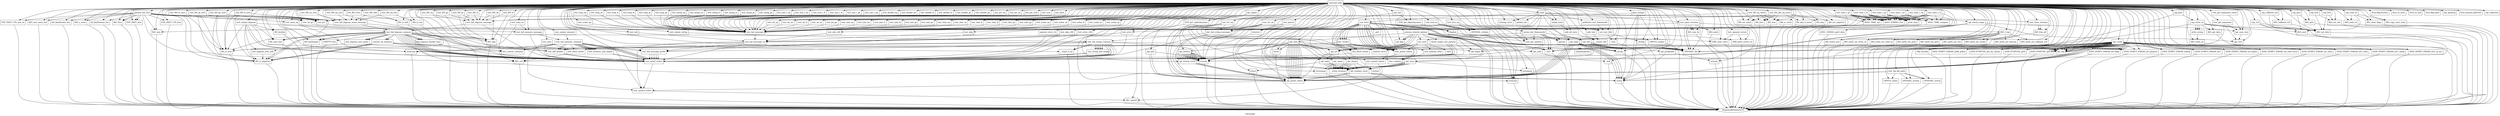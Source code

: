 digraph "Call graph" {
	label="Call graph";

	Node0x56050e9a8550 [shape=record,label="{external node}"];
	Node0x56050e9a8550 -> Node0x56050e7370d0;
	Node0x56050e9a8550 -> Node0x56050e772790;
	Node0x56050e9a8550 -> Node0x56050e738990;
	Node0x56050e9a8550 -> Node0x56050e736110;
	Node0x56050e9a8550 -> Node0x56050e772800;
	Node0x56050e9a8550 -> Node0x56050e772920;
	Node0x56050e9a8550 -> Node0x56050e772990;
	Node0x56050e9a8550 -> Node0x56050e772a00;
	Node0x56050e9a8550 -> Node0x56050e772a70;
	Node0x56050e9a8550 -> Node0x56050e772b50;
	Node0x56050e9a8550 -> Node0x56050e772c30;
	Node0x56050e9a8550 -> Node0x56050e772ca0;
	Node0x56050e9a8550 -> Node0x56050e738920;
	Node0x56050e9a8550 -> Node0x56050e738be0;
	Node0x56050e9a8550 -> Node0x56050e738c50;
	Node0x56050e9a8550 -> Node0x56050e7726f0;
	Node0x56050e9a8550 -> Node0x56050e738d50;
	Node0x56050e9a8550 -> Node0x56050e70ed10;
	Node0x56050e9a8550 -> Node0x56050e70ed80;
	Node0x56050e9a8550 -> Node0x56050e70edb0;
	Node0x56050e9a8550 -> Node0x56050e70f010;
	Node0x56050e9a8550 -> Node0x56050e70f200;
	Node0x56050e9a8550 -> Node0x56050e70f270;
	Node0x56050e9a8550 -> Node0x56050e70f310;
	Node0x56050e9a8550 -> Node0x56050e70f3b0;
	Node0x56050e9a8550 -> Node0x56050e70f450;
	Node0x56050e9a8550 -> Node0x56050e9a55a0;
	Node0x56050e9a8550 -> Node0x56050e9a5640;
	Node0x56050e9a8550 -> Node0x56050e9a56e0;
	Node0x56050e9a8550 -> Node0x56050e9a5750;
	Node0x56050e9a8550 -> Node0x56050e9a58a0;
	Node0x56050e9a8550 -> Node0x56050e9a57c0;
	Node0x56050e9a8550 -> Node0x56050e9a5940;
	Node0x56050e9a8550 -> Node0x56050e9a61c0;
	Node0x56050e9a8550 -> Node0x56050e9a6260;
	Node0x56050e9a8550 -> Node0x56050e9a61f0;
	Node0x56050e9a8550 -> Node0x56050e9a63a0;
	Node0x56050e9a8550 -> Node0x56050e9a63d0;
	Node0x56050e9a8550 -> Node0x56050e9a6480;
	Node0x56050e9a8550 -> Node0x56050e9a64f0;
	Node0x56050e9a8550 -> Node0x56050e9a65f0;
	Node0x56050e9a8550 -> Node0x56050e9a69a0;
	Node0x56050e9a8550 -> Node0x56050e9a6ab0;
	Node0x56050e9a8550 -> Node0x56050e9a6bc0;
	Node0x56050e9a8550 -> Node0x56050e9a68c0;
	Node0x56050e9a8550 -> Node0x56050e9a6bf0;
	Node0x56050e9a8550 -> Node0x56050e70f040;
	Node0x56050e9a8550 -> Node0x56050e9a57f0;
	Node0x56050e9a8550 -> Node0x56050e70f4f0;
	Node0x56050e9a8550 -> Node0x56050e70f160;
	Node0x56050e9a8550 -> Node0x56050e9a6690;
	Node0x56050e9a8550 -> Node0x56050e70eed0;
	Node0x56050e9a8550 -> Node0x56050e9a6dd0;
	Node0x56050e9a8550 -> Node0x56050e9a6e00;
	Node0x56050e9a8550 -> Node0x56050e9a6fa0;
	Node0x56050e9a8550 -> Node0x56050e9a7080;
	Node0x56050e9a8550 -> Node0x56050e9a70b0;
	Node0x56050e9a8550 -> Node0x56050e9a7120;
	Node0x56050e9a8550 -> Node0x56050e9a71d0;
	Node0x56050e9a8550 -> Node0x56050e9a7270;
	Node0x56050e9a8550 -> Node0x56050e9a73f0;
	Node0x56050e9a8550 -> Node0x56050e9a7420;
	Node0x56050e9a8550 -> Node0x56050e9a7590;
	Node0x56050e9a8550 -> Node0x56050e9a75c0;
	Node0x56050e9a8550 -> Node0x56050e9a7630;
	Node0x56050e9a8550 -> Node0x56050e9a5a80;
	Node0x56050e9a8550 -> Node0x56050e9a5b20;
	Node0x56050e9a8550 -> Node0x56050e9a5bc0;
	Node0x56050e9a8550 -> Node0x56050e772ae0;
	Node0x56050e9a8550 -> Node0x56050e9a5c90;
	Node0x56050e9a8550 -> Node0x56050e9a5d30;
	Node0x56050e9a8550 -> Node0x56050e9a5dd0;
	Node0x56050e9a8550 -> Node0x56050e9a5e70;
	Node0x56050e9a8550 -> Node0x56050e9a5f10;
	Node0x56050e9a8550 -> Node0x56050e9a5fb0;
	Node0x56050e9a8550 -> Node0x56050e9a6050;
	Node0x56050e9a8550 -> Node0x56050e9a60f0;
	Node0x56050e9a8550 -> Node0x56050e9a6150;
	Node0x56050e9a8550 -> Node0x56050e9a77a0;
	Node0x56050e9a8550 -> Node0x56050e9a7840;
	Node0x56050e9a8550 -> Node0x56050e9a78e0;
	Node0x56050e9a8550 -> Node0x56050e9a7980;
	Node0x56050e9a8550 -> Node0x56050e9a7a20;
	Node0x56050e9a8550 -> Node0x56050e9a7ac0;
	Node0x56050e9a8550 -> Node0x56050e9a7b60;
	Node0x56050e9a8550 -> Node0x56050e9a7c00;
	Node0x56050e9a8550 -> Node0x56050e9a7ca0;
	Node0x56050e9a8550 -> Node0x56050e9a7d40;
	Node0x56050e9a8550 -> Node0x56050e9a7de0;
	Node0x56050e9a8550 -> Node0x56050e9a7e80;
	Node0x56050e9a8550 -> Node0x56050e9a7f20;
	Node0x56050e9a8550 -> Node0x56050e9a7fc0;
	Node0x56050e9a8550 -> Node0x56050e7764d0;
	Node0x56050e9a8550 -> Node0x56050e776570;
	Node0x56050e9a8550 -> Node0x56050e776610;
	Node0x56050e9a8550 -> Node0x56050e7766b0;
	Node0x56050e9a8550 -> Node0x56050e776750;
	Node0x56050e9a8550 -> Node0x56050e7767f0;
	Node0x56050e9a8550 -> Node0x56050e776890;
	Node0x56050e9a8550 -> Node0x56050e776930;
	Node0x56050e9a8550 -> Node0x56050e7769d0;
	Node0x56050e9a8550 -> Node0x56050e776a70;
	Node0x56050e9a8550 -> Node0x56050e776b10;
	Node0x56050e9a8550 -> Node0x56050e776bb0;
	Node0x56050e9a8550 -> Node0x56050e776c50;
	Node0x56050e9a8550 -> Node0x56050e776cf0;
	Node0x56050e9a8550 -> Node0x56050e776d90;
	Node0x56050e9a8550 -> Node0x56050e776e30;
	Node0x56050e9a8550 -> Node0x56050e776ed0;
	Node0x56050e9a8550 -> Node0x56050e776f70;
	Node0x56050e9a8550 -> Node0x56050e777010;
	Node0x56050e9a8550 -> Node0x56050e7770b0;
	Node0x56050e9a8550 -> Node0x56050e777150;
	Node0x56050e9a8550 -> Node0x56050e7771f0;
	Node0x56050e9a8550 -> Node0x56050e777290;
	Node0x56050e9a8550 -> Node0x56050e772870;
	Node0x56050e9a8550 -> Node0x56050e777360;
	Node0x56050e9a8550 -> Node0x56050e777400;
	Node0x56050e9a8550 -> Node0x56050e7774a0;
	Node0x56050e9a8550 -> Node0x56050e777660;
	Node0x56050e9a8550 -> Node0x56050e777690;
	Node0x56050e9a8550 -> Node0x56050e7777d0;
	Node0x56050e9a8550 -> Node0x56050e777870;
	Node0x56050e9a8550 -> Node0x56050e7779a0;
	Node0x56050e9a8550 -> Node0x56050e772bc0;
	Node0x56050e9a8550 -> Node0x56050e7779d0;
	Node0x56050e9a8550 -> Node0x56050e777bb0;
	Node0x56050e9a8550 -> Node0x56050e777be0;
	Node0x56050e9a8550 -> Node0x56050e777ce0;
	Node0x56050e9a8550 -> Node0x56050e7754c0;
	Node0x56050e9a8550 -> Node0x56050e775530;
	Node0x56050e9a8550 -> Node0x56050e775690;
	Node0x56050e9a8550 -> Node0x56050e7756c0;
	Node0x56050e9a8550 -> Node0x56050e775780;
	Node0x56050e9a8550 -> Node0x56050e775840;
	Node0x56050e9a8550 -> Node0x56050e775940;
	Node0x56050e9a8550 -> Node0x56050e775ac0;
	Node0x56050e9a8550 -> Node0x56050e775af0;
	Node0x56050e9a8550 -> Node0x56050e775b60;
	Node0x56050e9a8550 -> Node0x56050e775cb0;
	Node0x56050e9a8550 -> Node0x56050e775d20;
	Node0x56050e9a8550 -> Node0x56050e775e70;
	Node0x56050e9a8550 -> Node0x56050e775ee0;
	Node0x56050e9a8550 -> Node0x56050e776070;
	Node0x56050e9a8550 -> Node0x56050e776110;
	Node0x56050e9a8550 -> Node0x56050e776180;
	Node0x56050e9a8550 -> Node0x56050e776270;
	Node0x56050e9a8550 -> Node0x56050e7762a0;
	Node0x56050e9a8550 -> Node0x56050e7763a0;
	Node0x56050e9a8550 -> Node0x56050e776440;
	Node0x56050e9a8550 -> Node0x56050e7763d0;
	Node0x56050e9a8550 -> Node0x56050e777f60;
	Node0x56050e9a8550 -> Node0x56050e7781a0;
	Node0x56050e9a8550 -> Node0x56050e778210;
	Node0x56050e9a8550 -> Node0x56050e778240;
	Node0x56050e9a8550 -> Node0x56050e7782f0;
	Node0x56050e9a8550 -> Node0x56050e778500;
	Node0x56050e9a8550 -> Node0x56050e778570;
	Node0x56050e9a8550 -> Node0x56050e7785a0;
	Node0x56050e9a8550 -> Node0x56050e7787d0;
	Node0x56050e9a8550 -> Node0x56050e7788a0;
	Node0x56050e9a8550 -> Node0x56050e7789a0;
	Node0x56050e9a8550 -> Node0x56050e7789d0;
	Node0x56050e9a8550 -> Node0x56050e778b50;
	Node0x56050e9a8550 -> Node0x56050e778cd0;
	Node0x56050e9a8550 -> Node0x56050e778e50;
	Node0x56050e9a8550 -> Node0x56050e778fd0;
	Node0x56050e9a8550 -> Node0x56050e7791c0;
	Node0x56050e9a8550 -> Node0x56050e779230;
	Node0x56050e9a8550 -> Node0x56050e70ef40;
	Node0x56050e9a8550 -> Node0x56050e70f6f0;
	Node0x56050e9a8550 -> Node0x56050e779260;
	Node0x56050e9a8550 -> Node0x56050e779430;
	Node0x56050e9a8550 -> Node0x56050e779460;
	Node0x56050e9a8550 -> Node0x56050e72bd30;
	Node0x56050e9a8550 -> Node0x56050e72bdd0;
	Node0x56050e9a8550 -> Node0x56050e72be40;
	Node0x56050e9a8550 -> Node0x56050e72bf30;
	Node0x56050e9a8550 -> Node0x56050e70f8e0;
	Node0x56050e9a8550 -> Node0x56050e72bf60;
	Node0x56050e9a8550 -> Node0x56050e72c020;
	Node0x56050e9a8550 -> Node0x56050e72c210;
	Node0x56050e9a8550 -> Node0x56050e72c2c0;
	Node0x56050e9a8550 -> Node0x56050e72c2f0;
	Node0x56050e9a8550 -> Node0x56050e72c570;
	Node0x56050e9a8550 -> Node0x56050e72c5a0;
	Node0x56050e9a8550 -> Node0x56050e72c790;
	Node0x56050e9a8550 -> Node0x56050e72c7c0;
	Node0x56050e9a8550 -> Node0x56050e72c9b0;
	Node0x56050e9a8550 -> Node0x56050e70f8b0;
	Node0x56050e9a8550 -> Node0x56050e72c9e0;
	Node0x56050e9a8550 -> Node0x56050e72cba0;
	Node0x56050e9a8550 -> Node0x56050e72cc10;
	Node0x56050e9a8550 -> Node0x56050e72cc80;
	Node0x56050e9a8550 -> Node0x56050e72ccf0;
	Node0x56050e9a8550 -> Node0x56050e72cd60;
	Node0x56050e9a8550 -> Node0x56050e72d1e0;
	Node0x56050e9a8550 -> Node0x56050e72d250;
	Node0x56050e9a8550 -> Node0x56050e72d2c0;
	Node0x56050e9a8550 -> Node0x56050e72d330;
	Node0x56050e9a8550 -> Node0x56050e72d3a0;
	Node0x56050e9a8550 -> Node0x56050e72dc20;
	Node0x56050e9a8550 -> Node0x56050e72dc90;
	Node0x56050e9a8550 -> Node0x56050e72dd00;
	Node0x56050e9a8550 -> Node0x56050e72dd70;
	Node0x56050e9a8550 -> Node0x56050e70f790;
	Node0x56050e9a8550 -> Node0x56050e72e0e0;
	Node0x56050e9a8550 -> Node0x56050e72e070;
	Node0x56050e9a8550 -> Node0x56050e72e1c0;
	Node0x56050e9a8550 -> Node0x56050e70f840;
	Node0x56050e9a8550 -> Node0x56050e72e290;
	Node0x56050e9a8550 -> Node0x56050e9a6b20;
	Node0x56050e9a8550 -> Node0x56050e9a6a10;
	Node0x56050e9a8550 -> Node0x56050e70f720;
	Node0x56050e9a8550 -> Node0x56050e9a6660;
	Node0x56050e9a8550 -> Node0x56050e72e2f0;
	Node0x56050e9a8550 -> Node0x56050e72e480;
	Node0x56050e9a8550 -> Node0x56050e9a6930;
	Node0x56050e9a8550 -> Node0x56050e72e550;
	Node0x56050e9a8550 -> Node0x56050e9a5480;
	Node0x56050e9a8550 -> Node0x56050e72e5f0;
	Node0x56050e9a8550 -> Node0x56050e9a6ca0;
	Node0x56050e9a8550 -> Node0x56050e70f0f0;
	Node0x56050e9a8550 -> Node0x56050e9a54f0;
	Node0x56050e9a8550 -> Node0x56050e72e750;
	Node0x56050e9a8550 -> Node0x56050e7774d0;
	Node0x56050e9a8550 -> Node0x56050e72eaf0;
	Node0x56050e9a8550 -> Node0x56050e72eff0;
	Node0x56050e9a8550 -> Node0x56050e777d80;
	Node0x56050e9a8550 -> Node0x56050e72f180;
	Node0x56050e9a8550 -> Node0x56050e72f2f0;
	Node0x56050e9a8550 -> Node0x56050e72f7e0;
	Node0x56050e9a8550 -> Node0x56050e7755d0;
	Node0x56050e9a8550 -> Node0x56050e72fa30;
	Node0x56050e9a8550 -> Node0x56050e72faa0;
	Node0x56050e9a8550 -> Node0x56050e777b40;
	Node0x56050e9a8550 -> Node0x56050e72fd10;
	Node0x56050e9a8550 -> Node0x56050e9a6700;
	Node0x56050e9a8550 -> Node0x56050e72e3d0;
	Node0x56050e9a8550 -> Node0x56050e72feb0;
	Node0x56050e9a8550 -> Node0x56050e730320;
	Node0x56050e9a8550 -> Node0x56050e72ff50;
	Node0x56050e9a8550 -> Node0x56050e730580;
	Node0x56050e9a8550 -> Node0x56050e72fee0;
	Node0x56050e9a8550 -> Node0x56050e730770;
	Node0x56050e9a8550 -> Node0x56050e730050;
	Node0x56050e9a8550 -> Node0x56050e730810;
	Node0x56050e9a8550 -> Node0x56050e7300c0;
	Node0x56050e9a8550 -> Node0x56050e730970;
	Node0x56050e9a8550 -> Node0x56050e730130;
	Node0x56050e9a8550 -> Node0x56050e730af0;
	Node0x56050e9a8550 -> Node0x56050e7301a0;
	Node0x56050e9a8550 -> Node0x56050e7bb770;
	Node0x56050e9a8550 -> Node0x56050e730210;
	Node0x56050e9a8550 -> Node0x56050e7bb860;
	Node0x56050e9a8550 -> Node0x56050e730280;
	Node0x56050e9a8550 -> Node0x56050e730390;
	Node0x56050e9a8550 -> Node0x56050e7bb900;
	Node0x56050e9a8550 -> Node0x56050e7303c0;
	Node0x56050e9a8550 -> Node0x56050e730b90;
	Node0x56050e9a8550 -> Node0x56050e7308b0;
	Node0x56050e9a8550 -> Node0x56050e730620;
	Node0x56050e9a8550 -> Node0x56050e7305b0;
	Node0x56050e9a8550 -> Node0x56050e7306d0;
	Node0x56050e9a8550 -> Node0x56050e730430;
	Node0x56050e9a8550 -> Node0x56050e729dc0;
	Node0x56050e772790 [shape=record,label="{params_bio_test}"];
	Node0x56050e772790 -> Node0x56050e736110;
	Node0x56050e772790 -> Node0x56050e772870;
	Node0x56050e772790 -> Node0x56050e772800;
	Node0x56050e772790 -> Node0x56050e772870;
	Node0x56050e772790 -> Node0x56050e772920;
	Node0x56050e772790 -> Node0x56050e772870;
	Node0x56050e772790 -> Node0x56050e772990;
	Node0x56050e772790 -> Node0x56050e772a00;
	Node0x56050e772790 -> Node0x56050e772870;
	Node0x56050e772790 -> Node0x56050e772a70;
	Node0x56050e772790 -> Node0x56050e772ae0;
	Node0x56050e772790 -> Node0x56050e772b50;
	Node0x56050e772790 -> Node0x56050e772ae0;
	Node0x56050e772790 -> Node0x56050e772bc0;
	Node0x56050e772790 -> Node0x56050e772c30;
	Node0x56050e772790 -> Node0x56050e772c30;
	Node0x56050e772790 -> Node0x56050e772ca0;
	Node0x56050e772790 -> Node0x56050e772ca0;
	Node0x56050e772790 -> Node0x56050e738920;
	Node0x56050e7370d0 [shape=record,label="{setup_tests}"];
	Node0x56050e7370d0 -> Node0x56050e7726f0;
	Node0x56050e738990 [shape=record,label="{llvm.dbg.declare}"];
	Node0x56050e736110 [shape=record,label="{EVP_PKEY_CTX_new_id}"];
	Node0x56050e736110 -> Node0x56050e9a3e70;
	Node0x56050e70f310 [shape=record,label="{free}"];
	Node0x56050e70f310 -> Node0x56050e9a3e70;
	Node0x56050e70f3b0 [shape=record,label="{strdup}"];
	Node0x56050e70f3b0 -> Node0x56050e9a3e70;
	Node0x56050e70f450 [shape=record,label="{run_tests}"];
	Node0x56050e70f450 -> Node0x56050e70f4c0;
	Node0x56050e70f450 -> Node0x56050e70f040;
	Node0x56050e70f450 -> Node0x56050e70f040;
	Node0x56050e70f450 -> Node0x56050e70f040;
	Node0x56050e70f450 -> Node0x56050e70f0f0;
	Node0x56050e70f450 -> Node0x56050e70f4f0;
	Node0x56050e70f450 -> Node0x56050e70f040;
	Node0x56050e70f450 -> Node0x56050e70f040;
	Node0x56050e70f450 -> Node0x56050e70f0f0;
	Node0x56050e70f450 -> Node0x56050e70f270;
	Node0x56050e70f450 -> Node0x56050e9a3e70;
	Node0x56050e70f450 -> Node0x56050e70f5a0;
	Node0x56050e70f450 -> Node0x56050e70f610;
	Node0x56050e70f450 -> Node0x56050e70f040;
	Node0x56050e70f450 -> Node0x56050e70f040;
	Node0x56050e70f450 -> Node0x56050e70f0f0;
	Node0x56050e70f450 -> Node0x56050e70f4f0;
	Node0x56050e70f450 -> Node0x56050e70f680;
	Node0x56050e70f450 -> Node0x56050e70f270;
	Node0x56050e70f450 -> Node0x56050e9a3e70;
	Node0x56050e70f450 -> Node0x56050e70f610;
	Node0x56050e70f450 -> Node0x56050e70f5a0;
	Node0x56050e70f450 -> Node0x56050e70f5a0;
	Node0x56050e70f450 -> Node0x56050e70f5a0;
	Node0x56050e70f4c0 [shape=record,label="{process_shared_options}"];
	Node0x56050e70f4c0 -> Node0x56050e70f6f0;
	Node0x56050e70f4c0 -> Node0x56050e70f790;
	Node0x56050e70f4c0 -> Node0x56050e70eed0;
	Node0x56050e70f4c0 -> Node0x56050e70f720;
	Node0x56050e70f4c0 -> Node0x56050e70f840;
	Node0x56050e70f4c0 -> Node0x56050e70f8b0;
	Node0x56050e70f4c0 -> Node0x56050e70f840;
	Node0x56050e70f4c0 -> Node0x56050e70f8b0;
	Node0x56050e70f4c0 -> Node0x56050e70f8e0;
	Node0x56050e70f4c0 -> Node0x56050e70f8b0;
	Node0x56050e70f4c0 -> Node0x56050e70f8e0;
	Node0x56050e70f4c0 -> Node0x56050e70f8b0;
	Node0x56050e70f4c0 -> Node0x56050e70f8e0;
	Node0x56050e70f4c0 -> Node0x56050e70ee60;
	Node0x56050e70f4c0 -> Node0x56050e9a5450;
	Node0x56050e70f5a0 [shape=record,label="{test_verdict}"];
	Node0x56050e70f5a0 -> Node0x56050e70f0f0;
	Node0x56050e70f5a0 -> Node0x56050e9a54f0;
	Node0x56050e70f5a0 -> Node0x56050e70f040;
	Node0x56050e70f5a0 -> Node0x56050e9a5480;
	Node0x56050e70f5a0 -> Node0x56050e70f040;
	Node0x56050e70f5a0 -> Node0x56050e70f040;
	Node0x56050e70f5a0 -> Node0x56050e70f0f0;
	Node0x56050e70f610 [shape=record,label="{finalize}"];
	Node0x56050e70f610 -> Node0x56050e9a55a0;
	Node0x56050e70f610 -> Node0x56050e9a5640;
	Node0x56050e70f680 [shape=record,label="{gcd}"];
	Node0x56050e9a55a0 [shape=record,label="{ERR_clear_error}"];
	Node0x56050e9a55a0 -> Node0x56050e9a3e70;
	Node0x56050e777ce0 [shape=record,label="{BN_cmp}"];
	Node0x56050e777ce0 -> Node0x56050e9a3e70;
	Node0x56050e7754c0 [shape=record,label="{test_BN_eq_zero}"];
	Node0x56050e7754c0 -> Node0x56050e775530;
	Node0x56050e7754c0 -> Node0x56050e7755d0;
	Node0x56050e775530 [shape=record,label="{BN_is_zero}"];
	Node0x56050e775530 -> Node0x56050e9a3e70;
	Node0x56050e775690 [shape=record,label="{test_BN_ne}"];
	Node0x56050e775690 -> Node0x56050e777ce0;
	Node0x56050e775690 -> Node0x56050e777d80;
	Node0x56050e7756c0 [shape=record,label="{test_BN_ne_zero}"];
	Node0x56050e7756c0 -> Node0x56050e775530;
	Node0x56050e7756c0 -> Node0x56050e7755d0;
	Node0x56050e775780 [shape=record,label="{test_BN_gt}"];
	Node0x56050e775780 -> Node0x56050e777ce0;
	Node0x56050e775780 -> Node0x56050e777d80;
	Node0x56050e775840 [shape=record,label="{test_BN_gt_zero}"];
	Node0x56050e775840 -> Node0x56050e775940;
	Node0x56050e775840 -> Node0x56050e775530;
	Node0x56050e775840 -> Node0x56050e7755d0;
	Node0x56050e775940 [shape=record,label="{BN_is_negative}"];
	Node0x56050e775940 -> Node0x56050e9a3e70;
	Node0x56050e775ac0 [shape=record,label="{test_BN_ge}"];
	Node0x56050e775ac0 -> Node0x56050e777ce0;
	Node0x56050e775ac0 -> Node0x56050e777d80;
	Node0x56050e730050 [shape=record,label="{BIO_meth_set_puts}"];
	Node0x56050e730050 -> Node0x56050e9a3e70;
	Node0x56050e730810 [shape=record,label="{tap_gets}"];
	Node0x56050e730810 -> Node0x56050e730390;
	Node0x56050e730810 -> Node0x56050e7308b0;
	Node0x56050e7300c0 [shape=record,label="{BIO_meth_set_gets}"];
	Node0x56050e7300c0 -> Node0x56050e9a3e70;
	Node0x56050e730970 [shape=record,label="{tap_ctrl}"];
	Node0x56050e730970 -> Node0x56050e730390;
	Node0x56050e730970 -> Node0x56050e7303c0;
	Node0x56050e730970 -> Node0x56050e772b50;
	Node0x56050e730130 [shape=record,label="{BIO_meth_set_ctrl}"];
	Node0x56050e730130 -> Node0x56050e9a3e70;
	Node0x56050e730af0 [shape=record,label="{tap_new}"];
	Node0x56050e730af0 -> Node0x56050e7303c0;
	Node0x56050e730af0 -> Node0x56050e730b90;
	Node0x56050e7301a0 [shape=record,label="{BIO_meth_set_create}"];
	Node0x56050e7301a0 -> Node0x56050e9a3e70;
	Node0x56050e7bb770 [shape=record,label="{tap_free}"];
	Node0x56050e7bb770 -> Node0x56050e7303c0;
	Node0x56050e7bb770 -> Node0x56050e730b90;
	Node0x56050e730210 [shape=record,label="{BIO_meth_set_destroy}"];
	Node0x56050e730210 -> Node0x56050e9a3e70;
	Node0x56050e7bb860 [shape=record,label="{tap_callback_ctrl}"];
	Node0x56050e7bb860 -> Node0x56050e730390;
	Node0x56050e7bb860 -> Node0x56050e7bb900;
	Node0x56050e730280 [shape=record,label="{BIO_meth_set_callback_ctrl}"];
	Node0x56050e730280 -> Node0x56050e9a3e70;
	Node0x56050e730390 [shape=record,label="{BIO_next}"];
	Node0x56050e730390 -> Node0x56050e9a3e70;
	Node0x56050e7bb900 [shape=record,label="{BIO_callback_ctrl}"];
	Node0x56050e7bb900 -> Node0x56050e9a3e70;
	Node0x56050e7303c0 [shape=record,label="{BIO_set_data}"];
	Node0x56050e7303c0 -> Node0x56050e9a3e70;
	Node0x56050e730b90 [shape=record,label="{BIO_set_init}"];
	Node0x56050e730b90 -> Node0x56050e9a3e70;
	Node0x56050e7308b0 [shape=record,label="{BIO_gets}"];
	Node0x56050e7308b0 -> Node0x56050e9a3e70;
	Node0x56050e730620 [shape=record,label="{BIO_read_ex}"];
	Node0x56050e730620 -> Node0x56050e9a3e70;
	Node0x56050e772800 [shape=record,label="{BIO_new_mem_buf}"];
	Node0x56050e772800 -> Node0x56050e9a3e70;
	Node0x56050e772920 [shape=record,label="{d2i_KeyParams_bio}"];
	Node0x56050e772920 -> Node0x56050e9a3e70;
	Node0x56050e772990 [shape=record,label="{BIO_s_mem}"];
	Node0x56050e772990 -> Node0x56050e9a3e70;
	Node0x56050e772a00 [shape=record,label="{BIO_new}"];
	Node0x56050e772a00 -> Node0x56050e9a3e70;
	Node0x56050e772a70 [shape=record,label="{i2d_KeyParams_bio}"];
	Node0x56050e772a70 -> Node0x56050e9a3e70;
	Node0x56050e772b50 [shape=record,label="{BIO_ctrl}"];
	Node0x56050e772b50 -> Node0x56050e9a3e70;
	Node0x56050e772c30 [shape=record,label="{BIO_free}"];
	Node0x56050e772c30 -> Node0x56050e9a3e70;
	Node0x56050e772ca0 [shape=record,label="{EVP_PKEY_free}"];
	Node0x56050e772ca0 -> Node0x56050e9a3e70;
	Node0x56050e738920 [shape=record,label="{EVP_PKEY_CTX_free}"];
	Node0x56050e738920 -> Node0x56050e9a3e70;
	Node0x56050e738be0 [shape=record,label="{add_test}"];
	Node0x56050e738be0 -> Node0x56050e738c50;
	Node0x56050e738c50 [shape=record,label="{__assert_fail}"];
	Node0x56050e738c50 -> Node0x56050e9a3e70;
	Node0x56050e7726f0 [shape=record,label="{add_all_tests}"];
	Node0x56050e7726f0 -> Node0x56050e738c50;
	Node0x56050e738d50 [shape=record,label="{subtest_level}"];
	Node0x56050e70ed10 [shape=record,label="{setup_test_framework}"];
	Node0x56050e70ed10 -> Node0x56050e70ed80;
	Node0x56050e70ed10 -> Node0x56050e70ed80;
	Node0x56050e70ed10 -> Node0x56050e70edb0;
	Node0x56050e70ed10 -> Node0x56050e70edb0;
	Node0x56050e70ed10 -> Node0x56050e70ee60;
	Node0x56050e70ed10 -> Node0x56050e70eed0;
	Node0x56050e70ed10 -> Node0x56050e70ef40;
	Node0x56050e70ed80 [shape=record,label="{getenv}"];
	Node0x56050e70ed80 -> Node0x56050e9a3e70;
	Node0x56050e70edb0 [shape=record,label="{atoi}"];
	Node0x56050e70edb0 -> Node0x56050e9a3e70;
	Node0x56050e70ee60 [shape=record,label="{set_seed}"];
	Node0x56050e70ee60 -> Node0x56050e70f010;
	Node0x56050e70ee60 -> Node0x56050e738d50;
	Node0x56050e70ee60 -> Node0x56050e70f040;
	Node0x56050e70ee60 -> Node0x56050e70f0f0;
	Node0x56050e70ee60 -> Node0x56050e70f160;
	Node0x56050e70f010 [shape=record,label="{time}"];
	Node0x56050e70f010 -> Node0x56050e9a3e70;
	Node0x56050e70f200 [shape=record,label="{pulldown_test_framework}"];
	Node0x56050e70f200 -> Node0x56050e70f270;
	Node0x56050e70f270 [shape=record,label="{set_test_title}"];
	Node0x56050e70f270 -> Node0x56050e70f310;
	Node0x56050e70f270 -> Node0x56050e70f3b0;
	Node0x56050e9a63d0 [shape=record,label="{CRYPTO_zalloc}"];
	Node0x56050e9a63d0 -> Node0x56050e9a3e70;
	Node0x56050e777290 [shape=record,label="{test_ptr_null}"];
	Node0x56050e777290 -> Node0x56050e9a59b0;
	Node0x56050e772870 [shape=record,label="{test_ptr}"];
	Node0x56050e772870 -> Node0x56050e9a59b0;
	Node0x56050e777360 [shape=record,label="{test_true}"];
	Node0x56050e777360 -> Node0x56050e9a59b0;
	Node0x56050e777400 [shape=record,label="{test_false}"];
	Node0x56050e777400 -> Node0x56050e9a59b0;
	Node0x56050e7774a0 [shape=record,label="{test_str_eq}"];
	Node0x56050e7774a0 -> Node0x56050e9a57c0;
	Node0x56050e7774a0 -> Node0x56050e9a61c0;
	Node0x56050e7774a0 -> Node0x56050e9a61c0;
	Node0x56050e7774a0 -> Node0x56050e7774d0;
	Node0x56050e777660 [shape=record,label="{test_str_ne}"];
	Node0x56050e777660 -> Node0x56050e9a57c0;
	Node0x56050e777660 -> Node0x56050e9a61c0;
	Node0x56050e777660 -> Node0x56050e9a61c0;
	Node0x56050e777660 -> Node0x56050e7774d0;
	Node0x56050e775af0 [shape=record,label="{test_BN_ge_zero}"];
	Node0x56050e775af0 -> Node0x56050e775940;
	Node0x56050e775af0 -> Node0x56050e775530;
	Node0x56050e775af0 -> Node0x56050e7755d0;
	Node0x56050e775b60 [shape=record,label="{test_BN_lt}"];
	Node0x56050e775b60 -> Node0x56050e777ce0;
	Node0x56050e775b60 -> Node0x56050e777d80;
	Node0x56050e775cb0 [shape=record,label="{test_BN_lt_zero}"];
	Node0x56050e775cb0 -> Node0x56050e775940;
	Node0x56050e775cb0 -> Node0x56050e775530;
	Node0x56050e775cb0 -> Node0x56050e7755d0;
	Node0x56050e775d20 [shape=record,label="{test_BN_le}"];
	Node0x56050e775d20 -> Node0x56050e777ce0;
	Node0x56050e775d20 -> Node0x56050e777d80;
	Node0x56050e775e70 [shape=record,label="{test_BN_le_zero}"];
	Node0x56050e775e70 -> Node0x56050e775940;
	Node0x56050e775e70 -> Node0x56050e775530;
	Node0x56050e775e70 -> Node0x56050e7755d0;
	Node0x56050e775ee0 [shape=record,label="{test_BN_eq_one}"];
	Node0x56050e775ee0 -> Node0x56050e776070;
	Node0x56050e775ee0 -> Node0x56050e7755d0;
	Node0x56050e776070 [shape=record,label="{BN_is_one}"];
	Node0x56050e776070 -> Node0x56050e9a3e70;
	Node0x56050e776110 [shape=record,label="{test_BN_odd}"];
	Node0x56050e776110 -> Node0x56050e776180;
	Node0x56050e776110 -> Node0x56050e7755d0;
	Node0x56050e776180 [shape=record,label="{BN_is_odd}"];
	Node0x56050e776180 -> Node0x56050e9a3e70;
	Node0x56050e776270 [shape=record,label="{test_BN_even}"];
	Node0x56050e776270 -> Node0x56050e776180;
	Node0x56050e776270 -> Node0x56050e7755d0;
	Node0x56050e7762a0 [shape=record,label="{test_BN_eq_word}"];
	Node0x56050e7762a0 -> Node0x56050e7763a0;
	Node0x56050e7762a0 -> Node0x56050e776440;
	Node0x56050e7762a0 -> Node0x56050e7763d0;
	Node0x56050e7762a0 -> Node0x56050e777d80;
	Node0x56050e7762a0 -> Node0x56050e777f60;
	Node0x56050e72f8b0 [shape=record,label="{test_bignum_zero_null}"];
	Node0x56050e72f8b0 -> Node0x56050e775940;
	Node0x56050e7755d0 [shape=record,label="{test_fail_bignum_mono_message}"];
	Node0x56050e7755d0 -> Node0x56050e72f090;
	Node0x56050e7755d0 -> Node0x56050e9a57f0;
	Node0x56050e72fa30 [shape=record,label="{test_output_bignum}"];
	Node0x56050e72fa30 -> Node0x56050e775530;
	Node0x56050e72fa30 -> Node0x56050e72f8b0;
	Node0x56050e72fa30 -> Node0x56050e9a57f0;
	Node0x56050e72fa30 -> Node0x56050e72f180;
	Node0x56050e72fa30 -> Node0x56050e72faa0;
	Node0x56050e72fa30 -> Node0x56050e72f980;
	Node0x56050e72fa30 -> Node0x56050e775940;
	Node0x56050e72fa30 -> Node0x56050e9a57f0;
	Node0x56050e72fa30 -> Node0x56050e72f090;
	Node0x56050e72faa0 [shape=record,label="{BN_bn2bin}"];
	Node0x56050e72faa0 -> Node0x56050e9a3e70;
	Node0x56050e777b40 [shape=record,label="{test_fail_memory_message}"];
	Node0x56050e777b40 -> Node0x56050e72fce0;
	Node0x56050e777b40 -> Node0x56050e9a57f0;
	Node0x56050e72fce0 [shape=record,label="{test_fail_memory_common}"];
	Node0x56050e72fce0 -> Node0x56050e9a6dd0;
	Node0x56050e72fce0 -> Node0x56050e72fd80;
	Node0x56050e72fce0 -> Node0x56050e72e970;
	Node0x56050e72fce0 -> Node0x56050e72fd80;
	Node0x56050e72fce0 -> Node0x56050e72fd80;
	Node0x56050e72fce0 -> Node0x56050e7779d0;
	Node0x56050e72fce0 -> Node0x56050e72e970;
	Node0x56050e72fce0 -> Node0x56050e72f980;
	Node0x56050e72fce0 -> Node0x56050e72f980;
	Node0x56050e72fce0 -> Node0x56050e9a57f0;
	Node0x56050e72fce0 -> Node0x56050e72fd80;
	Node0x56050e72fce0 -> Node0x56050e9a57f0;
	Node0x56050e72fce0 -> Node0x56050e72fd80;
	Node0x56050e72fce0 -> Node0x56050e9a57f0;
	Node0x56050e72fce0 -> Node0x56050e9a57f0;
	Node0x56050e72fce0 -> Node0x56050e9a54f0;
	Node0x56050e72fd80 [shape=record,label="{test_memory_null_empty}"];
	Node0x56050e72fd80 -> Node0x56050e9a57f0;
	Node0x56050e72fd80 -> Node0x56050e9a57f0;
	Node0x56050e72fd10 [shape=record,label="{test_output_memory}"];
	Node0x56050e72fd10 -> Node0x56050e72fce0;
	Node0x56050e9a6700 [shape=record,label="{global_init}"];
	Node0x56050e72e3d0 [shape=record,label="{BIO_f_tap}"];
	Node0x56050e72e3d0 -> Node0x56050e72feb0;
	Node0x56050e72e3d0 -> Node0x56050e72ff50;
	Node0x56050e72e3d0 -> Node0x56050e72fee0;
	Node0x56050e72e3d0 -> Node0x56050e730050;
	Node0x56050e72e3d0 -> Node0x56050e7300c0;
	Node0x56050e72e3d0 -> Node0x56050e730130;
	Node0x56050e72e3d0 -> Node0x56050e7301a0;
	Node0x56050e72e3d0 -> Node0x56050e730210;
	Node0x56050e72e3d0 -> Node0x56050e730280;
	Node0x56050e72feb0 [shape=record,label="{BIO_meth_new}"];
	Node0x56050e72feb0 -> Node0x56050e9a3e70;
	Node0x56050e730320 [shape=record,label="{tap_write_ex}"];
	Node0x56050e730320 -> Node0x56050e730390;
	Node0x56050e730320 -> Node0x56050e730430;
	Node0x56050e730320 -> Node0x56050e7303c0;
	Node0x56050e730320 -> Node0x56050e738d50;
	Node0x56050e730320 -> Node0x56050e7304e0;
	Node0x56050e730320 -> Node0x56050e7304e0;
	Node0x56050e730320 -> Node0x56050e7304e0;
	Node0x56050e730320 -> Node0x56050e7303c0;
	Node0x56050e72ff50 [shape=record,label="{BIO_meth_set_write_ex}"];
	Node0x56050e72ff50 -> Node0x56050e9a3e70;
	Node0x56050e730580 [shape=record,label="{tap_read_ex}"];
	Node0x56050e730580 -> Node0x56050e730390;
	Node0x56050e730580 -> Node0x56050e730620;
	Node0x56050e730580 -> Node0x56050e7305b0;
	Node0x56050e730580 -> Node0x56050e7306d0;
	Node0x56050e72fee0 [shape=record,label="{BIO_meth_set_read_ex}"];
	Node0x56050e72fee0 -> Node0x56050e9a3e70;
	Node0x56050e730770 [shape=record,label="{tap_puts}"];
	Node0x56050e730770 -> Node0x56050e9a61c0;
	Node0x56050e730770 -> Node0x56050e730320;
	Node0x56050e9a5640 [shape=record,label="{ERR_print_errors_cb}"];
	Node0x56050e9a5640 -> Node0x56050e9a3e70;
	Node0x56050e9a56e0 [shape=record,label="{llvm.va_start}"];
	Node0x56050e9a5750 [shape=record,label="{llvm.va_end}"];
	Node0x56050e9a5450 [shape=record,label="{check_single_test_params}"];
	Node0x56050e9a5450 -> Node0x56050e9a57c0;
	Node0x56050e9a5450 -> Node0x56050e70edb0;
	Node0x56050e9a5450 -> Node0x56050e9a57f0;
	Node0x56050e9a5450 -> Node0x56050e9a57f0;
	Node0x56050e9a5450 -> Node0x56050e9a57f0;
	Node0x56050e9a58a0 [shape=record,label="{llvm.dbg.label}"];
	Node0x56050e9a57c0 [shape=record,label="{strcmp}"];
	Node0x56050e9a57c0 -> Node0x56050e9a3e70;
	Node0x56050e9a5940 [shape=record,label="{glue_strings}"];
	Node0x56050e9a5940 -> Node0x56050e9a61c0;
	Node0x56050e9a5940 -> Node0x56050e9a6260;
	Node0x56050e9a5940 -> Node0x56050e772870;
	Node0x56050e9a5940 -> Node0x56050e9a61f0;
	Node0x56050e9a5940 -> Node0x56050e9a61c0;
	Node0x56050e9a61c0 [shape=record,label="{strlen}"];
	Node0x56050e9a61c0 -> Node0x56050e9a3e70;
	Node0x56050e9a6260 [shape=record,label="{CRYPTO_malloc}"];
	Node0x56050e9a6260 -> Node0x56050e9a3e70;
	Node0x56050e9a61f0 [shape=record,label="{strcpy}"];
	Node0x56050e9a61f0 -> Node0x56050e9a3e70;
	Node0x56050e9a63a0 [shape=record,label="{test_mk_file_path}"];
	Node0x56050e9a63a0 -> Node0x56050e9a61c0;
	Node0x56050e9a63a0 -> Node0x56050e9a61c0;
	Node0x56050e9a63a0 -> Node0x56050e9a61c0;
	Node0x56050e9a63a0 -> Node0x56050e9a63d0;
	Node0x56050e9a63a0 -> Node0x56050e9a6480;
	Node0x56050e9a63a0 -> Node0x56050e9a64f0;
	Node0x56050e9a63a0 -> Node0x56050e9a64f0;
	Node0x56050e9a6480 [shape=record,label="{OPENSSL_strlcpy}"];
	Node0x56050e9a6480 -> Node0x56050e9a3e70;
	Node0x56050e9a64f0 [shape=record,label="{OPENSSL_strlcat}"];
	Node0x56050e9a64f0 -> Node0x56050e9a3e70;
	Node0x56050e9a65f0 [shape=record,label="{main}"];
	Node0x56050e9a65f0 -> Node0x56050e9a6660;
	Node0x56050e9a65f0 -> Node0x56050e9a6700;
	Node0x56050e9a65f0 -> Node0x56050e9a57f0;
	Node0x56050e9a65f0 -> Node0x56050e70ed10;
	Node0x56050e9a65f0 -> Node0x56050e7370d0;
	Node0x56050e9a65f0 -> Node0x56050e70f450;
	Node0x56050e9a65f0 -> Node0x56050e9a6690;
	Node0x56050e9a65f0 -> Node0x56050e9a68c0;
	Node0x56050e9a65f0 -> Node0x56050e70eed0;
	Node0x56050e9a65f0 -> Node0x56050e70f720;
	Node0x56050e9a65f0 -> Node0x56050e70f200;
	Node0x56050e9a65f0 -> Node0x56050e9a6930;
	Node0x56050e9a69a0 [shape=record,label="{test_get_argument_count}"];
	Node0x56050e9a69a0 -> Node0x56050e9a6a10;
	Node0x56050e9a7de0 [shape=record,label="{test_long_eq}"];
	Node0x56050e9a7de0 -> Node0x56050e9a59b0;
	Node0x56050e9a7e80 [shape=record,label="{test_long_ne}"];
	Node0x56050e9a7e80 -> Node0x56050e9a59b0;
	Node0x56050e9a7f20 [shape=record,label="{test_long_lt}"];
	Node0x56050e9a7f20 -> Node0x56050e9a59b0;
	Node0x56050e9a7fc0 [shape=record,label="{test_long_le}"];
	Node0x56050e9a7fc0 -> Node0x56050e9a59b0;
	Node0x56050e7764d0 [shape=record,label="{test_long_gt}"];
	Node0x56050e7764d0 -> Node0x56050e9a59b0;
	Node0x56050e776570 [shape=record,label="{test_long_ge}"];
	Node0x56050e776570 -> Node0x56050e9a59b0;
	Node0x56050e776610 [shape=record,label="{test_ulong_eq}"];
	Node0x56050e776610 -> Node0x56050e9a59b0;
	Node0x56050e7766b0 [shape=record,label="{test_ulong_ne}"];
	Node0x56050e7766b0 -> Node0x56050e9a59b0;
	Node0x56050e9a6ab0 [shape=record,label="{test_get_argument}"];
	Node0x56050e9a6ab0 -> Node0x56050e9a6b20;
	Node0x56050e9a6ab0 -> Node0x56050e9a6bc0;
	Node0x56050e9a6ab0 -> Node0x56050e9a6a10;
	Node0x56050e9a6bc0 [shape=record,label="{OPENSSL_die}"];
	Node0x56050e9a6bc0 -> Node0x56050e9a3e70;
	Node0x56050e9a68c0 [shape=record,label="{opt_check_usage}"];
	Node0x56050e9a68c0 -> Node0x56050e9a6b20;
	Node0x56050e9a68c0 -> Node0x56050e9a6a10;
	Node0x56050e9a68c0 -> Node0x56050e9a57f0;
	Node0x56050e9a68c0 -> Node0x56050e9a57f0;
	Node0x56050e9a6bf0 [shape=record,label="{opt_printf_stderr}"];
	Node0x56050e9a6bf0 -> Node0x56050e9a6ca0;
	Node0x56050e70f040 [shape=record,label="{test_printf_stdout}"];
	Node0x56050e70f040 -> Node0x56050e9a5480;
	Node0x56050e9a57f0 [shape=record,label="{test_printf_stderr}"];
	Node0x56050e9a57f0 -> Node0x56050e9a6ca0;
	Node0x56050e70f4f0 [shape=record,label="{test_random}"];
	Node0x56050e70f160 [shape=record,label="{test_random_seed}"];
	Node0x56050e70f160 -> Node0x56050e70f4f0;
	Node0x56050e9a6690 [shape=record,label="{cleanup_tests}"];
	Node0x56050e70eed0 [shape=record,label="{test_get_options}"];
	Node0x56050e9a6dd0 [shape=record,label="{test_fail_message_prefix}"];
	Node0x56050e9a6dd0 -> Node0x56050e9a57f0;
	Node0x56050e9a6dd0 -> Node0x56050e9a57f0;
	Node0x56050e9a6dd0 -> Node0x56050e9a57f0;
	Node0x56050e9a6dd0 -> Node0x56050e9a57f0;
	Node0x56050e9a6dd0 -> Node0x56050e9a57f0;
	Node0x56050e9a6dd0 -> Node0x56050e9a57f0;
	Node0x56050e9a6e00 [shape=record,label="{test_info_c90}"];
	Node0x56050e9a6e00 -> Node0x56050e9a6f40;
	Node0x56050e9a6f40 [shape=record,label="{test_fail_message_va}"];
	Node0x56050e9a6f40 -> Node0x56050e9a6dd0;
	Node0x56050e9a6f40 -> Node0x56050e9a6ca0;
	Node0x56050e9a6f40 -> Node0x56050e9a57f0;
	Node0x56050e9a6f40 -> Node0x56050e9a54f0;
	Node0x56050e9a6fa0 [shape=record,label="{test_info}"];
	Node0x56050e9a6fa0 -> Node0x56050e9a6f40;
	Node0x56050e9a7080 [shape=record,label="{test_error_c90}"];
	Node0x56050e9a7080 -> Node0x56050e9a6f40;
	Node0x56050e9a7080 -> Node0x56050e9a57f0;
	Node0x56050e9a70b0 [shape=record,label="{test_error}"];
	Node0x56050e9a70b0 -> Node0x56050e9a6f40;
	Node0x56050e9a70b0 -> Node0x56050e9a57f0;
	Node0x56050e9a7120 [shape=record,label="{test_perror}"];
	Node0x56050e9a7120 -> Node0x56050e9a71d0;
	Node0x56050e9a7120 -> Node0x56050e9a7270;
	Node0x56050e9a7120 -> Node0x56050e9a70b0;
	Node0x56050e9a71d0 [shape=record,label="{__errno_location}"];
	Node0x56050e9a71d0 -> Node0x56050e9a3e70;
	Node0x56050e9a7270 [shape=record,label="{strerror}"];
	Node0x56050e9a7270 -> Node0x56050e9a3e70;
	Node0x56050e9a73f0 [shape=record,label="{test_note}"];
	Node0x56050e9a73f0 -> Node0x56050e9a6ca0;
	Node0x56050e9a73f0 -> Node0x56050e9a57f0;
	Node0x56050e9a73f0 -> Node0x56050e9a54f0;
	Node0x56050e9a7420 [shape=record,label="{test_skip}"];
	Node0x56050e9a7420 -> Node0x56050e9a6f40;
	Node0x56050e9a7590 [shape=record,label="{test_skip_c90}"];
	Node0x56050e9a7590 -> Node0x56050e9a6f40;
	Node0x56050e9a7590 -> Node0x56050e9a57f0;
	Node0x56050e9a75c0 [shape=record,label="{test_openssl_errors}"];
	Node0x56050e9a75c0 -> Node0x56050e9a5640;
	Node0x56050e9a75c0 -> Node0x56050e9a55a0;
	Node0x56050e9a7630 [shape=record,label="{test_int_eq}"];
	Node0x56050e9a7630 -> Node0x56050e9a59b0;
	Node0x56050e9a59b0 [shape=record,label="{test_fail_message}"];
	Node0x56050e9a59b0 -> Node0x56050e9a6f40;
	Node0x56050e9a5a80 [shape=record,label="{test_int_ne}"];
	Node0x56050e9a5a80 -> Node0x56050e9a59b0;
	Node0x56050e9a5b20 [shape=record,label="{test_int_lt}"];
	Node0x56050e9a5b20 -> Node0x56050e9a59b0;
	Node0x56050e9a5bc0 [shape=record,label="{test_int_le}"];
	Node0x56050e9a5bc0 -> Node0x56050e9a59b0;
	Node0x56050e772ae0 [shape=record,label="{test_int_gt}"];
	Node0x56050e772ae0 -> Node0x56050e9a59b0;
	Node0x56050e9a5c90 [shape=record,label="{test_int_ge}"];
	Node0x56050e9a5c90 -> Node0x56050e9a59b0;
	Node0x56050e9a5d30 [shape=record,label="{test_uint_eq}"];
	Node0x56050e9a5d30 -> Node0x56050e9a59b0;
	Node0x56050e9a5dd0 [shape=record,label="{test_uint_ne}"];
	Node0x56050e9a5dd0 -> Node0x56050e9a59b0;
	Node0x56050e777690 [shape=record,label="{test_strn_eq}"];
	Node0x56050e777690 -> Node0x56050e7777d0;
	Node0x56050e777690 -> Node0x56050e777870;
	Node0x56050e777690 -> Node0x56050e777870;
	Node0x56050e777690 -> Node0x56050e7774d0;
	Node0x56050e7777d0 [shape=record,label="{strncmp}"];
	Node0x56050e7777d0 -> Node0x56050e9a3e70;
	Node0x56050e777870 [shape=record,label="{OPENSSL_strnlen}"];
	Node0x56050e777870 -> Node0x56050e9a3e70;
	Node0x56050e7779a0 [shape=record,label="{test_strn_ne}"];
	Node0x56050e7779a0 -> Node0x56050e7777d0;
	Node0x56050e7779a0 -> Node0x56050e777870;
	Node0x56050e7779a0 -> Node0x56050e777870;
	Node0x56050e7779a0 -> Node0x56050e7774d0;
	Node0x56050e772bc0 [shape=record,label="{test_mem_eq}"];
	Node0x56050e772bc0 -> Node0x56050e7779d0;
	Node0x56050e772bc0 -> Node0x56050e777b40;
	Node0x56050e7779d0 [shape=record,label="{memcmp}"];
	Node0x56050e7779d0 -> Node0x56050e9a3e70;
	Node0x56050e777bb0 [shape=record,label="{test_mem_ne}"];
	Node0x56050e777bb0 -> Node0x56050e7779d0;
	Node0x56050e777bb0 -> Node0x56050e777b40;
	Node0x56050e777be0 [shape=record,label="{test_BN_eq}"];
	Node0x56050e777be0 -> Node0x56050e777ce0;
	Node0x56050e777be0 -> Node0x56050e777d80;
	Node0x56050e9a5e70 [shape=record,label="{test_uint_lt}"];
	Node0x56050e9a5e70 -> Node0x56050e9a59b0;
	Node0x56050e9a5f10 [shape=record,label="{test_uint_le}"];
	Node0x56050e9a5f10 -> Node0x56050e9a59b0;
	Node0x56050e9a5fb0 [shape=record,label="{test_uint_gt}"];
	Node0x56050e9a5fb0 -> Node0x56050e9a59b0;
	Node0x56050e9a6050 [shape=record,label="{test_uint_ge}"];
	Node0x56050e9a6050 -> Node0x56050e9a59b0;
	Node0x56050e9a60f0 [shape=record,label="{test_char_eq}"];
	Node0x56050e9a60f0 -> Node0x56050e9a59b0;
	Node0x56050e9a6150 [shape=record,label="{test_char_ne}"];
	Node0x56050e9a6150 -> Node0x56050e9a59b0;
	Node0x56050e9a77a0 [shape=record,label="{test_char_lt}"];
	Node0x56050e9a77a0 -> Node0x56050e9a59b0;
	Node0x56050e9a7840 [shape=record,label="{test_char_le}"];
	Node0x56050e9a7840 -> Node0x56050e9a59b0;
	Node0x56050e9a78e0 [shape=record,label="{test_char_gt}"];
	Node0x56050e9a78e0 -> Node0x56050e9a59b0;
	Node0x56050e9a7980 [shape=record,label="{test_char_ge}"];
	Node0x56050e9a7980 -> Node0x56050e9a59b0;
	Node0x56050e9a7a20 [shape=record,label="{test_uchar_eq}"];
	Node0x56050e9a7a20 -> Node0x56050e9a59b0;
	Node0x56050e9a7ac0 [shape=record,label="{test_uchar_ne}"];
	Node0x56050e9a7ac0 -> Node0x56050e9a59b0;
	Node0x56050e9a7b60 [shape=record,label="{test_uchar_lt}"];
	Node0x56050e9a7b60 -> Node0x56050e9a59b0;
	Node0x56050e9a7c00 [shape=record,label="{test_uchar_le}"];
	Node0x56050e9a7c00 -> Node0x56050e9a59b0;
	Node0x56050e9a7ca0 [shape=record,label="{test_uchar_gt}"];
	Node0x56050e9a7ca0 -> Node0x56050e9a59b0;
	Node0x56050e9a7d40 [shape=record,label="{test_uchar_ge}"];
	Node0x56050e9a7d40 -> Node0x56050e9a59b0;
	Node0x56050e72c2c0 [shape=record,label="{opt_imax}"];
	Node0x56050e72c2c0 -> Node0x56050e9a71d0;
	Node0x56050e72c2c0 -> Node0x56050e9a71d0;
	Node0x56050e72c2c0 -> Node0x56050e72c2f0;
	Node0x56050e72c2c0 -> Node0x56050e9a71d0;
	Node0x56050e72c2c0 -> Node0x56050e9a71d0;
	Node0x56050e72c2c0 -> Node0x56050e72c1b0;
	Node0x56050e72c2c0 -> Node0x56050e9a71d0;
	Node0x56050e72c2c0 -> Node0x56050e9a71d0;
	Node0x56050e72c2f0 [shape=record,label="{strtoimax}"];
	Node0x56050e72c2f0 -> Node0x56050e9a3e70;
	Node0x56050e72c570 [shape=record,label="{opt_umax}"];
	Node0x56050e72c570 -> Node0x56050e9a71d0;
	Node0x56050e72c570 -> Node0x56050e9a71d0;
	Node0x56050e72c570 -> Node0x56050e72c5a0;
	Node0x56050e72c570 -> Node0x56050e9a71d0;
	Node0x56050e72c570 -> Node0x56050e9a71d0;
	Node0x56050e72c570 -> Node0x56050e72c1b0;
	Node0x56050e72c570 -> Node0x56050e9a71d0;
	Node0x56050e72c570 -> Node0x56050e9a71d0;
	Node0x56050e72c5a0 [shape=record,label="{strtoumax}"];
	Node0x56050e72c5a0 -> Node0x56050e9a3e70;
	Node0x56050e72c790 [shape=record,label="{opt_ulong}"];
	Node0x56050e72c790 -> Node0x56050e9a71d0;
	Node0x56050e72c790 -> Node0x56050e9a71d0;
	Node0x56050e72c790 -> Node0x56050e72c7c0;
	Node0x56050e72c790 -> Node0x56050e9a71d0;
	Node0x56050e72c790 -> Node0x56050e9a71d0;
	Node0x56050e72c790 -> Node0x56050e72c1b0;
	Node0x56050e72c790 -> Node0x56050e9a71d0;
	Node0x56050e72c790 -> Node0x56050e9a71d0;
	Node0x56050e72c7c0 [shape=record,label="{strtoul}"];
	Node0x56050e72c7c0 -> Node0x56050e9a3e70;
	Node0x56050e72c9b0 [shape=record,label="{opt_verify}"];
	Node0x56050e72c9b0 -> Node0x56050e9a6bc0;
	Node0x56050e72c9b0 -> Node0x56050e9a6bc0;
	Node0x56050e72c9b0 -> Node0x56050e9a6bc0;
	Node0x56050e72c9b0 -> Node0x56050e70f8b0;
	Node0x56050e72c9b0 -> Node0x56050e72c9e0;
	Node0x56050e72c9b0 -> Node0x56050e70f8b0;
	Node0x56050e72c9b0 -> Node0x56050e9a6bf0;
	Node0x56050e72c9b0 -> Node0x56050e72cba0;
	Node0x56050e72c9b0 -> Node0x56050e70f8b0;
	Node0x56050e72c9b0 -> Node0x56050e72cc10;
	Node0x56050e72c9b0 -> Node0x56050e70f8b0;
	Node0x56050e72c9b0 -> Node0x56050e9a6bf0;
	Node0x56050e72c9b0 -> Node0x56050e72cc80;
	Node0x56050e72c9b0 -> Node0x56050e72ccf0;
	Node0x56050e72c9b0 -> Node0x56050e72cd60;
	Node0x56050e72c9b0 -> Node0x56050e70f8b0;
	Node0x56050e72c9b0 -> Node0x56050e9a6bf0;
	Node0x56050e72c9b0 -> Node0x56050e70f8b0;
	Node0x56050e72c9b0 -> Node0x56050e72d1e0;
	Node0x56050e72c9b0 -> Node0x56050e70f8b0;
	Node0x56050e72c9b0 -> Node0x56050e9a6bf0;
	Node0x56050e72c9b0 -> Node0x56050e72d250;
	Node0x56050e72c9b0 -> Node0x56050e70f8b0;
	Node0x56050e72c9b0 -> Node0x56050e70edb0;
	Node0x56050e72c9b0 -> Node0x56050e72d2c0;
	Node0x56050e72c9b0 -> Node0x56050e70f8b0;
	Node0x56050e72c9b0 -> Node0x56050e70edb0;
	Node0x56050e72c9b0 -> Node0x56050e72d330;
	Node0x56050e72c9b0 -> Node0x56050e70f8b0;
	Node0x56050e72c9b0 -> Node0x56050e72c2c0;
	Node0x56050e72c9b0 -> Node0x56050e70f8b0;
	Node0x56050e72c9b0 -> Node0x56050e9a6bf0;
	Node0x56050e72c9b0 -> Node0x56050e72d3a0;
	Node0x56050e72c9b0 -> Node0x56050e70f8b0;
	Node0x56050e72c9b0 -> Node0x56050e72dc20;
	Node0x56050e72c9b0 -> Node0x56050e70f8b0;
	Node0x56050e72c9b0 -> Node0x56050e72dc90;
	Node0x56050e72c9b0 -> Node0x56050e70f8b0;
	Node0x56050e72c9b0 -> Node0x56050e72dd00;
	Node0x56050e72c9b0 -> Node0x56050e72dd70;
	Node0x56050e72c9b0 -> Node0x56050e72dd70;
	Node0x56050e72c9b0 -> Node0x56050e72dd70;
	Node0x56050e72c9b0 -> Node0x56050e72dd70;
	Node0x56050e72c9b0 -> Node0x56050e72dd70;
	Node0x56050e72c9b0 -> Node0x56050e72dd70;
	Node0x56050e72c9b0 -> Node0x56050e72dd70;
	Node0x56050e72c9b0 -> Node0x56050e72dd70;
	Node0x56050e72c9b0 -> Node0x56050e72dd70;
	Node0x56050e72c9b0 -> Node0x56050e72dd70;
	Node0x56050e72c9b0 -> Node0x56050e72dd70;
	Node0x56050e72c9b0 -> Node0x56050e72dd70;
	Node0x56050e72c9b0 -> Node0x56050e72dd70;
	Node0x56050e72c9b0 -> Node0x56050e72dd70;
	Node0x56050e72c9b0 -> Node0x56050e72dd70;
	Node0x56050e72c9b0 -> Node0x56050e72dd70;
	Node0x56050e72c9b0 -> Node0x56050e72dd70;
	Node0x56050e72c9b0 -> Node0x56050e72dd70;
	Node0x56050e72c9b0 -> Node0x56050e72dd70;
	Node0x56050e72c9b0 -> Node0x56050e72dd70;
	Node0x56050e70f8b0 [shape=record,label="{opt_arg}"];
	Node0x56050e72c9e0 [shape=record,label="{OBJ_txt2obj}"];
	Node0x56050e72c9e0 -> Node0x56050e9a3e70;
	Node0x56050e72cba0 [shape=record,label="{X509_VERIFY_PARAM_add0_policy}"];
	Node0x56050e72cba0 -> Node0x56050e9a3e70;
	Node0x56050e72cc10 [shape=record,label="{X509_PURPOSE_get_by_sname}"];
	Node0x56050e72cc10 -> Node0x56050e9a3e70;
	Node0x56050e72cc80 [shape=record,label="{X509_PURPOSE_get0}"];
	Node0x56050e72cc80 -> Node0x56050e9a3e70;
	Node0x56050e72ccf0 [shape=record,label="{X509_PURPOSE_get_id}"];
	Node0x56050e72ccf0 -> Node0x56050e9a3e70;
	Node0x56050e72cd60 [shape=record,label="{X509_VERIFY_PARAM_set_purpose}"];
	Node0x56050e72cd60 -> Node0x56050e9a3e70;
	Node0x56050e72d1e0 [shape=record,label="{X509_VERIFY_PARAM_lookup}"];
	Node0x56050e72d1e0 -> Node0x56050e9a3e70;
	Node0x56050e72d250 [shape=record,label="{X509_VERIFY_PARAM_set1}"];
	Node0x56050e72d250 -> Node0x56050e9a3e70;
	Node0x56050e72d2c0 [shape=record,label="{X509_VERIFY_PARAM_set_depth}"];
	Node0x56050e72d2c0 -> Node0x56050e9a3e70;
	Node0x56050e776750 [shape=record,label="{test_ulong_lt}"];
	Node0x56050e776750 -> Node0x56050e9a59b0;
	Node0x56050e7767f0 [shape=record,label="{test_ulong_le}"];
	Node0x56050e7767f0 -> Node0x56050e9a59b0;
	Node0x56050e776890 [shape=record,label="{test_ulong_gt}"];
	Node0x56050e776890 -> Node0x56050e9a59b0;
	Node0x56050e776930 [shape=record,label="{test_ulong_ge}"];
	Node0x56050e776930 -> Node0x56050e9a59b0;
	Node0x56050e7769d0 [shape=record,label="{test_size_t_eq}"];
	Node0x56050e7769d0 -> Node0x56050e9a59b0;
	Node0x56050e776a70 [shape=record,label="{test_size_t_ne}"];
	Node0x56050e776a70 -> Node0x56050e9a59b0;
	Node0x56050e776b10 [shape=record,label="{test_size_t_lt}"];
	Node0x56050e776b10 -> Node0x56050e9a59b0;
	Node0x56050e776bb0 [shape=record,label="{test_size_t_le}"];
	Node0x56050e776bb0 -> Node0x56050e9a59b0;
	Node0x56050e776c50 [shape=record,label="{test_size_t_gt}"];
	Node0x56050e776c50 -> Node0x56050e9a59b0;
	Node0x56050e776cf0 [shape=record,label="{test_size_t_ge}"];
	Node0x56050e776cf0 -> Node0x56050e9a59b0;
	Node0x56050e776d90 [shape=record,label="{test_double_eq}"];
	Node0x56050e776d90 -> Node0x56050e9a59b0;
	Node0x56050e776e30 [shape=record,label="{test_double_ne}"];
	Node0x56050e776e30 -> Node0x56050e9a59b0;
	Node0x56050e776ed0 [shape=record,label="{test_double_lt}"];
	Node0x56050e776ed0 -> Node0x56050e9a59b0;
	Node0x56050e776f70 [shape=record,label="{test_double_le}"];
	Node0x56050e776f70 -> Node0x56050e9a59b0;
	Node0x56050e777010 [shape=record,label="{test_double_gt}"];
	Node0x56050e777010 -> Node0x56050e9a59b0;
	Node0x56050e7770b0 [shape=record,label="{test_double_ge}"];
	Node0x56050e7770b0 -> Node0x56050e9a59b0;
	Node0x56050e777150 [shape=record,label="{test_ptr_eq}"];
	Node0x56050e777150 -> Node0x56050e9a59b0;
	Node0x56050e7771f0 [shape=record,label="{test_ptr_ne}"];
	Node0x56050e7771f0 -> Node0x56050e9a59b0;
	Node0x56050e7763a0 [shape=record,label="{BN_is_word}"];
	Node0x56050e7763a0 -> Node0x56050e9a3e70;
	Node0x56050e776440 [shape=record,label="{BN_new}"];
	Node0x56050e776440 -> Node0x56050e9a3e70;
	Node0x56050e7763d0 [shape=record,label="{BN_set_word}"];
	Node0x56050e7763d0 -> Node0x56050e9a3e70;
	Node0x56050e777f60 [shape=record,label="{BN_free}"];
	Node0x56050e777f60 -> Node0x56050e9a3e70;
	Node0x56050e7781a0 [shape=record,label="{test_BN_abs_eq_word}"];
	Node0x56050e7781a0 -> Node0x56050e778210;
	Node0x56050e7781a0 -> Node0x56050e776440;
	Node0x56050e7781a0 -> Node0x56050e778240;
	Node0x56050e7781a0 -> Node0x56050e7782f0;
	Node0x56050e7781a0 -> Node0x56050e7763d0;
	Node0x56050e7781a0 -> Node0x56050e777d80;
	Node0x56050e7781a0 -> Node0x56050e777f60;
	Node0x56050e7781a0 -> Node0x56050e777f60;
	Node0x56050e778210 [shape=record,label="{BN_abs_is_word}"];
	Node0x56050e778210 -> Node0x56050e9a3e70;
	Node0x56050e778240 [shape=record,label="{BN_dup}"];
	Node0x56050e778240 -> Node0x56050e9a3e70;
	Node0x56050e7782f0 [shape=record,label="{BN_set_negative}"];
	Node0x56050e7782f0 -> Node0x56050e9a3e70;
	Node0x56050e778500 [shape=record,label="{test_time_t_eq}"];
	Node0x56050e778500 -> Node0x56050e778570;
	Node0x56050e778500 -> Node0x56050e778570;
	Node0x56050e778500 -> Node0x56050e7785a0;
	Node0x56050e778500 -> Node0x56050e778650;
	Node0x56050e778500 -> Node0x56050e778650;
	Node0x56050e778500 -> Node0x56050e9a59b0;
	Node0x56050e778500 -> Node0x56050e7787d0;
	Node0x56050e778500 -> Node0x56050e7787d0;
	Node0x56050e778570 [shape=record,label="{ASN1_TIME_set}"];
	Node0x56050e778570 -> Node0x56050e9a3e70;
	Node0x56050e7785a0 [shape=record,label="{ASN1_TIME_compare}"];
	Node0x56050e7785a0 -> Node0x56050e9a3e70;
	Node0x56050e778650 [shape=record,label="{print_time}"];
	Node0x56050e778650 -> Node0x56050e7788a0;
	Node0x56050e7787d0 [shape=record,label="{ASN1_STRING_free}"];
	Node0x56050e7787d0 -> Node0x56050e9a3e70;
	Node0x56050e7788a0 [shape=record,label="{ASN1_STRING_get0_data}"];
	Node0x56050e7788a0 -> Node0x56050e9a3e70;
	Node0x56050e7789a0 [shape=record,label="{test_time_t_ne}"];
	Node0x56050e7789a0 -> Node0x56050e778570;
	Node0x56050e7789a0 -> Node0x56050e778570;
	Node0x56050e7789a0 -> Node0x56050e7785a0;
	Node0x56050e7789a0 -> Node0x56050e778650;
	Node0x56050e7789a0 -> Node0x56050e778650;
	Node0x56050e7789a0 -> Node0x56050e9a59b0;
	Node0x56050e7789a0 -> Node0x56050e7787d0;
	Node0x56050e7789a0 -> Node0x56050e7787d0;
	Node0x56050e7789d0 [shape=record,label="{test_time_t_gt}"];
	Node0x56050e7789d0 -> Node0x56050e778570;
	Node0x56050e7789d0 -> Node0x56050e778570;
	Node0x56050e7789d0 -> Node0x56050e7785a0;
	Node0x56050e7789d0 -> Node0x56050e778650;
	Node0x56050e7789d0 -> Node0x56050e778650;
	Node0x56050e7789d0 -> Node0x56050e9a59b0;
	Node0x56050e7789d0 -> Node0x56050e7787d0;
	Node0x56050e7789d0 -> Node0x56050e7787d0;
	Node0x56050e778b50 [shape=record,label="{test_time_t_ge}"];
	Node0x56050e778b50 -> Node0x56050e778570;
	Node0x56050e778b50 -> Node0x56050e778570;
	Node0x56050e778b50 -> Node0x56050e7785a0;
	Node0x56050e778b50 -> Node0x56050e778650;
	Node0x56050e778b50 -> Node0x56050e778650;
	Node0x56050e778b50 -> Node0x56050e9a59b0;
	Node0x56050e778b50 -> Node0x56050e7787d0;
	Node0x56050e778b50 -> Node0x56050e7787d0;
	Node0x56050e778cd0 [shape=record,label="{test_time_t_lt}"];
	Node0x56050e778cd0 -> Node0x56050e778570;
	Node0x56050e778cd0 -> Node0x56050e778570;
	Node0x56050e778cd0 -> Node0x56050e7785a0;
	Node0x56050e778cd0 -> Node0x56050e778650;
	Node0x56050e778cd0 -> Node0x56050e778650;
	Node0x56050e778cd0 -> Node0x56050e9a59b0;
	Node0x56050e778cd0 -> Node0x56050e7787d0;
	Node0x56050e778cd0 -> Node0x56050e7787d0;
	Node0x56050e778e50 [shape=record,label="{test_time_t_le}"];
	Node0x56050e778e50 -> Node0x56050e778570;
	Node0x56050e778e50 -> Node0x56050e778570;
	Node0x56050e778e50 -> Node0x56050e7785a0;
	Node0x56050e778e50 -> Node0x56050e778650;
	Node0x56050e778e50 -> Node0x56050e778650;
	Node0x56050e778e50 -> Node0x56050e9a59b0;
	Node0x56050e778e50 -> Node0x56050e7787d0;
	Node0x56050e778e50 -> Node0x56050e7787d0;
	Node0x56050e778fd0 [shape=record,label="{opt_progname}"];
	Node0x56050e778fd0 -> Node0x56050e9a61c0;
	Node0x56050e778fd0 -> Node0x56050e7791c0;
	Node0x56050e7791c0 [shape=record,label="{strncpy}"];
	Node0x56050e7791c0 -> Node0x56050e9a3e70;
	Node0x56050e779230 [shape=record,label="{opt_getprog}"];
	Node0x56050e70ef40 [shape=record,label="{opt_init}"];
	Node0x56050e70ef40 -> Node0x56050e70f6f0;
	Node0x56050e70ef40 -> Node0x56050e778fd0;
	Node0x56050e70ef40 -> Node0x56050e9a6bc0;
	Node0x56050e70ef40 -> Node0x56050e9a6bc0;
	Node0x56050e70ef40 -> Node0x56050e9a6bc0;
	Node0x56050e70ef40 -> Node0x56050e9a57c0;
	Node0x56050e70ef40 -> Node0x56050e9a6bc0;
	Node0x56050e70ef40 -> Node0x56050e9a6bc0;
	Node0x56050e70ef40 -> Node0x56050e9a6bc0;
	Node0x56050e70f6f0 [shape=record,label="{opt_begin}"];
	Node0x56050e779260 [shape=record,label="{opt_format_error}"];
	Node0x56050e779260 -> Node0x56050e9a6bf0;
	Node0x56050e779260 -> Node0x56050e9a6bf0;
	Node0x56050e779260 -> Node0x56050e9a6bf0;
	Node0x56050e779430 [shape=record,label="{opt_format}"];
	Node0x56050e779430 -> Node0x56050e779260;
	Node0x56050e779430 -> Node0x56050e779260;
	Node0x56050e779430 -> Node0x56050e779260;
	Node0x56050e779430 -> Node0x56050e9a57c0;
	Node0x56050e779430 -> Node0x56050e9a57c0;
	Node0x56050e779430 -> Node0x56050e779260;
	Node0x56050e779430 -> Node0x56050e779260;
	Node0x56050e779430 -> Node0x56050e779260;
	Node0x56050e779430 -> Node0x56050e779260;
	Node0x56050e779430 -> Node0x56050e779260;
	Node0x56050e779430 -> Node0x56050e779260;
	Node0x56050e779430 -> Node0x56050e9a57c0;
	Node0x56050e779430 -> Node0x56050e9a57c0;
	Node0x56050e779430 -> Node0x56050e779260;
	Node0x56050e779430 -> Node0x56050e9a57c0;
	Node0x56050e779430 -> Node0x56050e9a57c0;
	Node0x56050e779430 -> Node0x56050e779260;
	Node0x56050e779430 -> Node0x56050e9a57c0;
	Node0x56050e779430 -> Node0x56050e9a57c0;
	Node0x56050e779430 -> Node0x56050e9a57c0;
	Node0x56050e779430 -> Node0x56050e9a57c0;
	Node0x56050e779430 -> Node0x56050e779260;
	Node0x56050e779460 [shape=record,label="{opt_cipher}"];
	Node0x56050e779460 -> Node0x56050e72bd30;
	Node0x56050e779460 -> Node0x56050e9a6bf0;
	Node0x56050e72bd30 [shape=record,label="{EVP_get_cipherbyname}"];
	Node0x56050e72bd30 -> Node0x56050e9a3e70;
	Node0x56050e72bdd0 [shape=record,label="{opt_md}"];
	Node0x56050e72bdd0 -> Node0x56050e72be40;
	Node0x56050e72bdd0 -> Node0x56050e9a6bf0;
	Node0x56050e72be40 [shape=record,label="{EVP_get_digestbyname}"];
	Node0x56050e72be40 -> Node0x56050e9a3e70;
	Node0x56050e72bf30 [shape=record,label="{opt_pair}"];
	Node0x56050e72bf30 -> Node0x56050e9a57c0;
	Node0x56050e72bf30 -> Node0x56050e9a6bf0;
	Node0x56050e72bf30 -> Node0x56050e9a6bf0;
	Node0x56050e70f8e0 [shape=record,label="{opt_int}"];
	Node0x56050e70f8e0 -> Node0x56050e72bf60;
	Node0x56050e70f8e0 -> Node0x56050e9a6bf0;
	Node0x56050e72bf60 [shape=record,label="{opt_long}"];
	Node0x56050e72bf60 -> Node0x56050e9a71d0;
	Node0x56050e72bf60 -> Node0x56050e9a71d0;
	Node0x56050e72bf60 -> Node0x56050e72c020;
	Node0x56050e72bf60 -> Node0x56050e9a71d0;
	Node0x56050e72bf60 -> Node0x56050e9a71d0;
	Node0x56050e72bf60 -> Node0x56050e72c1b0;
	Node0x56050e72bf60 -> Node0x56050e9a71d0;
	Node0x56050e72bf60 -> Node0x56050e9a71d0;
	Node0x56050e72c020 [shape=record,label="{strtol}"];
	Node0x56050e72c020 -> Node0x56050e9a3e70;
	Node0x56050e72c1b0 [shape=record,label="{opt_number_error}"];
	Node0x56050e72c1b0 -> Node0x56050e9a61c0;
	Node0x56050e72c1b0 -> Node0x56050e7777d0;
	Node0x56050e72c1b0 -> Node0x56050e9a6bf0;
	Node0x56050e72c1b0 -> Node0x56050e9a6bf0;
	Node0x56050e72c210 [shape=record,label="{llvm.memset.p0i8.i64}"];
	Node0x56050e72d330 [shape=record,label="{X509_VERIFY_PARAM_set_auth_level}"];
	Node0x56050e72d330 -> Node0x56050e9a3e70;
	Node0x56050e72d3a0 [shape=record,label="{X509_VERIFY_PARAM_set_time}"];
	Node0x56050e72d3a0 -> Node0x56050e9a3e70;
	Node0x56050e72dc20 [shape=record,label="{X509_VERIFY_PARAM_set1_host}"];
	Node0x56050e72dc20 -> Node0x56050e9a3e70;
	Node0x56050e72dc90 [shape=record,label="{X509_VERIFY_PARAM_set1_email}"];
	Node0x56050e72dc90 -> Node0x56050e9a3e70;
	Node0x56050e72dd00 [shape=record,label="{X509_VERIFY_PARAM_set1_ip_asc}"];
	Node0x56050e72dd00 -> Node0x56050e9a3e70;
	Node0x56050e72dd70 [shape=record,label="{X509_VERIFY_PARAM_set_flags}"];
	Node0x56050e72dd70 -> Node0x56050e9a3e70;
	Node0x56050e70f790 [shape=record,label="{opt_next}"];
	Node0x56050e70f790 -> Node0x56050e9a57c0;
	Node0x56050e70f790 -> Node0x56050e72e0e0;
	Node0x56050e70f790 -> Node0x56050e9a57c0;
	Node0x56050e70f790 -> Node0x56050e9a6bf0;
	Node0x56050e70f790 -> Node0x56050e9a6bf0;
	Node0x56050e70f790 -> Node0x56050e72e070;
	Node0x56050e70f790 -> Node0x56050e9a6bf0;
	Node0x56050e70f790 -> Node0x56050e70f8e0;
	Node0x56050e70f790 -> Node0x56050e9a6bf0;
	Node0x56050e70f790 -> Node0x56050e72c2c0;
	Node0x56050e70f790 -> Node0x56050e9a6bf0;
	Node0x56050e70f790 -> Node0x56050e72c570;
	Node0x56050e70f790 -> Node0x56050e9a6bf0;
	Node0x56050e70f790 -> Node0x56050e72bf60;
	Node0x56050e70f790 -> Node0x56050e9a6bf0;
	Node0x56050e70f790 -> Node0x56050e72c790;
	Node0x56050e70f790 -> Node0x56050e9a6bf0;
	Node0x56050e70f790 -> Node0x56050e779430;
	Node0x56050e70f790 -> Node0x56050e9a6bf0;
	Node0x56050e70f790 -> Node0x56050e9a6bf0;
	Node0x56050e72e0e0 [shape=record,label="{strchr}"];
	Node0x56050e72e0e0 -> Node0x56050e9a3e70;
	Node0x56050e72e070 [shape=record,label="{opt_isdir}"];
	Node0x56050e72e070 -> Node0x56050e72e1c0;
	Node0x56050e72e1c0 [shape=record,label="{stat}"];
	Node0x56050e72e1c0 -> Node0x56050e9a3e70;
	Node0x56050e70f840 [shape=record,label="{opt_flag}"];
	Node0x56050e72e290 [shape=record,label="{opt_unknown}"];
	Node0x56050e9a6b20 [shape=record,label="{opt_rest}"];
	Node0x56050e9a6a10 [shape=record,label="{opt_num_rest}"];
	Node0x56050e9a6a10 -> Node0x56050e9a6b20;
	Node0x56050e70f720 [shape=record,label="{opt_help}"];
	Node0x56050e70f720 -> Node0x56050e9a61c0;
	Node0x56050e70f720 -> Node0x56050e72e360;
	Node0x56050e70f720 -> Node0x56050e9a61c0;
	Node0x56050e70f720 -> Node0x56050e9a6bc0;
	Node0x56050e70f720 -> Node0x56050e9a6bf0;
	Node0x56050e70f720 -> Node0x56050e9a6bf0;
	Node0x56050e70f720 -> Node0x56050e9a6bf0;
	Node0x56050e70f720 -> Node0x56050e9a61f0;
	Node0x56050e70f720 -> Node0x56050e9a61c0;
	Node0x56050e70f720 -> Node0x56050e72e360;
	Node0x56050e70f720 -> Node0x56050e9a61f0;
	Node0x56050e70f720 -> Node0x56050e9a61c0;
	Node0x56050e70f720 -> Node0x56050e9a6bf0;
	Node0x56050e70f720 -> Node0x56050e9a6bf0;
	Node0x56050e72e360 [shape=record,label="{valtype2param}"];
	Node0x56050e9a6660 [shape=record,label="{test_open_streams}"];
	Node0x56050e9a6660 -> Node0x56050e72e2f0;
	Node0x56050e9a6660 -> Node0x56050e72e2f0;
	Node0x56050e9a6660 -> Node0x56050e72e3d0;
	Node0x56050e9a6660 -> Node0x56050e772a00;
	Node0x56050e9a6660 -> Node0x56050e72e480;
	Node0x56050e9a6660 -> Node0x56050e9a6bc0;
	Node0x56050e9a6660 -> Node0x56050e9a6bc0;
	Node0x56050e72e2f0 [shape=record,label="{BIO_new_fp}"];
	Node0x56050e72e2f0 -> Node0x56050e9a3e70;
	Node0x56050e72e480 [shape=record,label="{BIO_push}"];
	Node0x56050e72e480 -> Node0x56050e9a3e70;
	Node0x56050e9a6930 [shape=record,label="{test_close_streams}"];
	Node0x56050e9a6930 -> Node0x56050e72e550;
	Node0x56050e9a6930 -> Node0x56050e72e550;
	Node0x56050e72e550 [shape=record,label="{BIO_free_all}"];
	Node0x56050e72e550 -> Node0x56050e9a3e70;
	Node0x56050e9a5480 [shape=record,label="{test_vprintf_stdout}"];
	Node0x56050e9a5480 -> Node0x56050e72e5f0;
	Node0x56050e72e5f0 [shape=record,label="{BIO_vprintf}"];
	Node0x56050e72e5f0 -> Node0x56050e9a3e70;
	Node0x56050e9a6ca0 [shape=record,label="{test_vprintf_stderr}"];
	Node0x56050e9a6ca0 -> Node0x56050e72e5f0;
	Node0x56050e70f0f0 [shape=record,label="{test_flush_stdout}"];
	Node0x56050e70f0f0 -> Node0x56050e772b50;
	Node0x56050e9a54f0 [shape=record,label="{test_flush_stderr}"];
	Node0x56050e9a54f0 -> Node0x56050e772b50;
	Node0x56050e72e750 [shape=record,label="{openssl_error_cb}"];
	Node0x56050e72e750 -> Node0x56050e9a57f0;
	Node0x56050e7774d0 [shape=record,label="{test_fail_string_message}"];
	Node0x56050e7774d0 -> Node0x56050e72e7f0;
	Node0x56050e7774d0 -> Node0x56050e9a57f0;
	Node0x56050e72e7f0 [shape=record,label="{test_fail_string_common}"];
	Node0x56050e72e7f0 -> Node0x56050e738d50;
	Node0x56050e72e7f0 -> Node0x56050e9a6dd0;
	Node0x56050e72e7f0 -> Node0x56050e72e820;
	Node0x56050e72e7f0 -> Node0x56050e72e970;
	Node0x56050e72e7f0 -> Node0x56050e72e820;
	Node0x56050e72e7f0 -> Node0x56050e72e820;
	Node0x56050e72e7f0 -> Node0x56050e9a57c0;
	Node0x56050e72e7f0 -> Node0x56050e72e970;
	Node0x56050e72e7f0 -> Node0x56050e72eaf0;
	Node0x56050e72e7f0 -> Node0x56050e72eaf0;
	Node0x56050e72e7f0 -> Node0x56050e9a57f0;
	Node0x56050e72e7f0 -> Node0x56050e72e820;
	Node0x56050e72e7f0 -> Node0x56050e9a57f0;
	Node0x56050e72e7f0 -> Node0x56050e72e820;
	Node0x56050e72e7f0 -> Node0x56050e9a57f0;
	Node0x56050e72e7f0 -> Node0x56050e9a57f0;
	Node0x56050e72e7f0 -> Node0x56050e9a54f0;
	Node0x56050e72e820 [shape=record,label="{test_string_null_empty}"];
	Node0x56050e72e820 -> Node0x56050e9a57f0;
	Node0x56050e72e820 -> Node0x56050e9a57f0;
	Node0x56050e72e970 [shape=record,label="{test_diff_header}"];
	Node0x56050e72e970 -> Node0x56050e9a57f0;
	Node0x56050e72e970 -> Node0x56050e9a57f0;
	Node0x56050e72eaf0 [shape=record,label="{__ctype_b_loc}"];
	Node0x56050e72eaf0 -> Node0x56050e9a3e70;
	Node0x56050e72eff0 [shape=record,label="{test_output_string}"];
	Node0x56050e72eff0 -> Node0x56050e72e7f0;
	Node0x56050e777d80 [shape=record,label="{test_fail_bignum_message}"];
	Node0x56050e777d80 -> Node0x56050e72f090;
	Node0x56050e777d80 -> Node0x56050e9a57f0;
	Node0x56050e72f090 [shape=record,label="{test_fail_bignum_common}"];
	Node0x56050e72f090 -> Node0x56050e9a6dd0;
	Node0x56050e72f090 -> Node0x56050e72f180;
	Node0x56050e72f090 -> Node0x56050e775940;
	Node0x56050e72f090 -> Node0x56050e72f180;
	Node0x56050e72f090 -> Node0x56050e775940;
	Node0x56050e72f090 -> Node0x56050e72f0c0;
	Node0x56050e72f090 -> Node0x56050e72f280;
	Node0x56050e72f090 -> Node0x56050e72e970;
	Node0x56050e72f090 -> Node0x56050e72f0c0;
	Node0x56050e72f090 -> Node0x56050e72f280;
	Node0x56050e72f090 -> Node0x56050e72f280;
	Node0x56050e72f090 -> Node0x56050e777ce0;
	Node0x56050e72f090 -> Node0x56050e72e970;
	Node0x56050e72f090 -> Node0x56050e72f0c0;
	Node0x56050e72f090 -> Node0x56050e9a6260;
	Node0x56050e72f090 -> Node0x56050e9a57f0;
	Node0x56050e72f090 -> Node0x56050e72f2f0;
	Node0x56050e72f090 -> Node0x56050e72f2f0;
	Node0x56050e72f090 -> Node0x56050e72f770;
	Node0x56050e72f090 -> Node0x56050e72f770;
	Node0x56050e72f090 -> Node0x56050e9a57f0;
	Node0x56050e72f090 -> Node0x56050e9a57f0;
	Node0x56050e72f090 -> Node0x56050e9a57f0;
	Node0x56050e72f090 -> Node0x56050e9a57f0;
	Node0x56050e72f090 -> Node0x56050e9a57f0;
	Node0x56050e72f090 -> Node0x56050e9a57f0;
	Node0x56050e72f090 -> Node0x56050e9a54f0;
	Node0x56050e72f090 -> Node0x56050e72f7e0;
	Node0x56050e72f180 [shape=record,label="{BN_num_bits}"];
	Node0x56050e72f180 -> Node0x56050e9a3e70;
	Node0x56050e72f0c0 [shape=record,label="{test_bignum_header_line}"];
	Node0x56050e72f0c0 -> Node0x56050e9a57f0;
	Node0x56050e72f280 [shape=record,label="{test_bignum_zero_print}"];
	Node0x56050e72f280 -> Node0x56050e72f8b0;
	Node0x56050e72f280 -> Node0x56050e9a57f0;
	Node0x56050e72f2f0 [shape=record,label="{BN_bn2binpad}"];
	Node0x56050e72f2f0 -> Node0x56050e9a3e70;
	Node0x56050e72f770 [shape=record,label="{convert_bn_memory}"];
	Node0x56050e72f770 -> Node0x56050e775530;
	Node0x56050e72f770 -> Node0x56050e72f980;
	Node0x56050e72f770 -> Node0x56050e775940;
	Node0x56050e72f770 -> Node0x56050e775940;
	Node0x56050e72f770 -> Node0x56050e775940;
	Node0x56050e72f770 -> Node0x56050e9a61c0;
	Node0x56050e72f770 -> Node0x56050e9a61f0;
	Node0x56050e72f7e0 [shape=record,label="{CRYPTO_free}"];
	Node0x56050e72f7e0 -> Node0x56050e9a3e70;
	Node0x56050e72f980 [shape=record,label="{hex_convert_memory}"];
	Node0x56050e7305b0 [shape=record,label="{BIO_clear_flags}"];
	Node0x56050e7305b0 -> Node0x56050e9a3e70;
	Node0x56050e7306d0 [shape=record,label="{BIO_copy_next_retry}"];
	Node0x56050e7306d0 -> Node0x56050e9a3e70;
	Node0x56050e730430 [shape=record,label="{BIO_get_data}"];
	Node0x56050e730430 -> Node0x56050e9a3e70;
	Node0x56050e7304e0 [shape=record,label="{write_string}"];
	Node0x56050e7304e0 -> Node0x56050e729dc0;
	Node0x56050e729dc0 [shape=record,label="{BIO_write_ex}"];
	Node0x56050e729dc0 -> Node0x56050e9a3e70;
}
